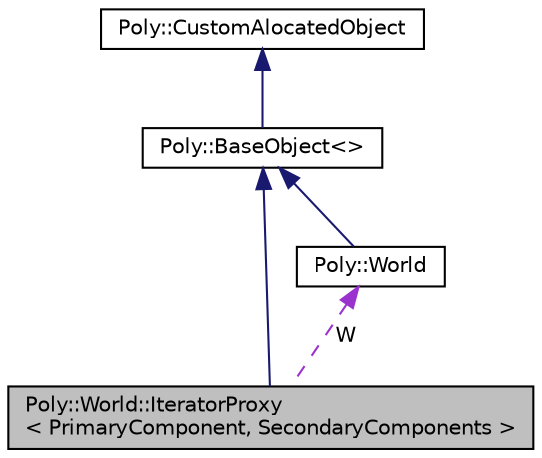 digraph "Poly::World::IteratorProxy&lt; PrimaryComponent, SecondaryComponents &gt;"
{
  edge [fontname="Helvetica",fontsize="10",labelfontname="Helvetica",labelfontsize="10"];
  node [fontname="Helvetica",fontsize="10",shape=record];
  Node3 [label="Poly::World::IteratorProxy\l\< PrimaryComponent, SecondaryComponents \>",height=0.2,width=0.4,color="black", fillcolor="grey75", style="filled", fontcolor="black"];
  Node4 -> Node3 [dir="back",color="midnightblue",fontsize="10",style="solid",fontname="Helvetica"];
  Node4 [label="Poly::BaseObject\<\>",height=0.2,width=0.4,color="black", fillcolor="white", style="filled",URL="$class_poly_1_1_base_object.html"];
  Node5 -> Node4 [dir="back",color="midnightblue",fontsize="10",style="solid",fontname="Helvetica"];
  Node5 [label="Poly::CustomAlocatedObject",height=0.2,width=0.4,color="black", fillcolor="white", style="filled",URL="$class_poly_1_1_custom_alocated_object.html"];
  Node6 -> Node3 [dir="back",color="darkorchid3",fontsize="10",style="dashed",label=" W" ,fontname="Helvetica"];
  Node6 [label="Poly::World",height=0.2,width=0.4,color="black", fillcolor="white", style="filled",URL="$class_poly_1_1_world.html",tooltip="World represents world/scene/level in engine. It contains entities, its components and world componen..."];
  Node4 -> Node6 [dir="back",color="midnightblue",fontsize="10",style="solid",fontname="Helvetica"];
}
